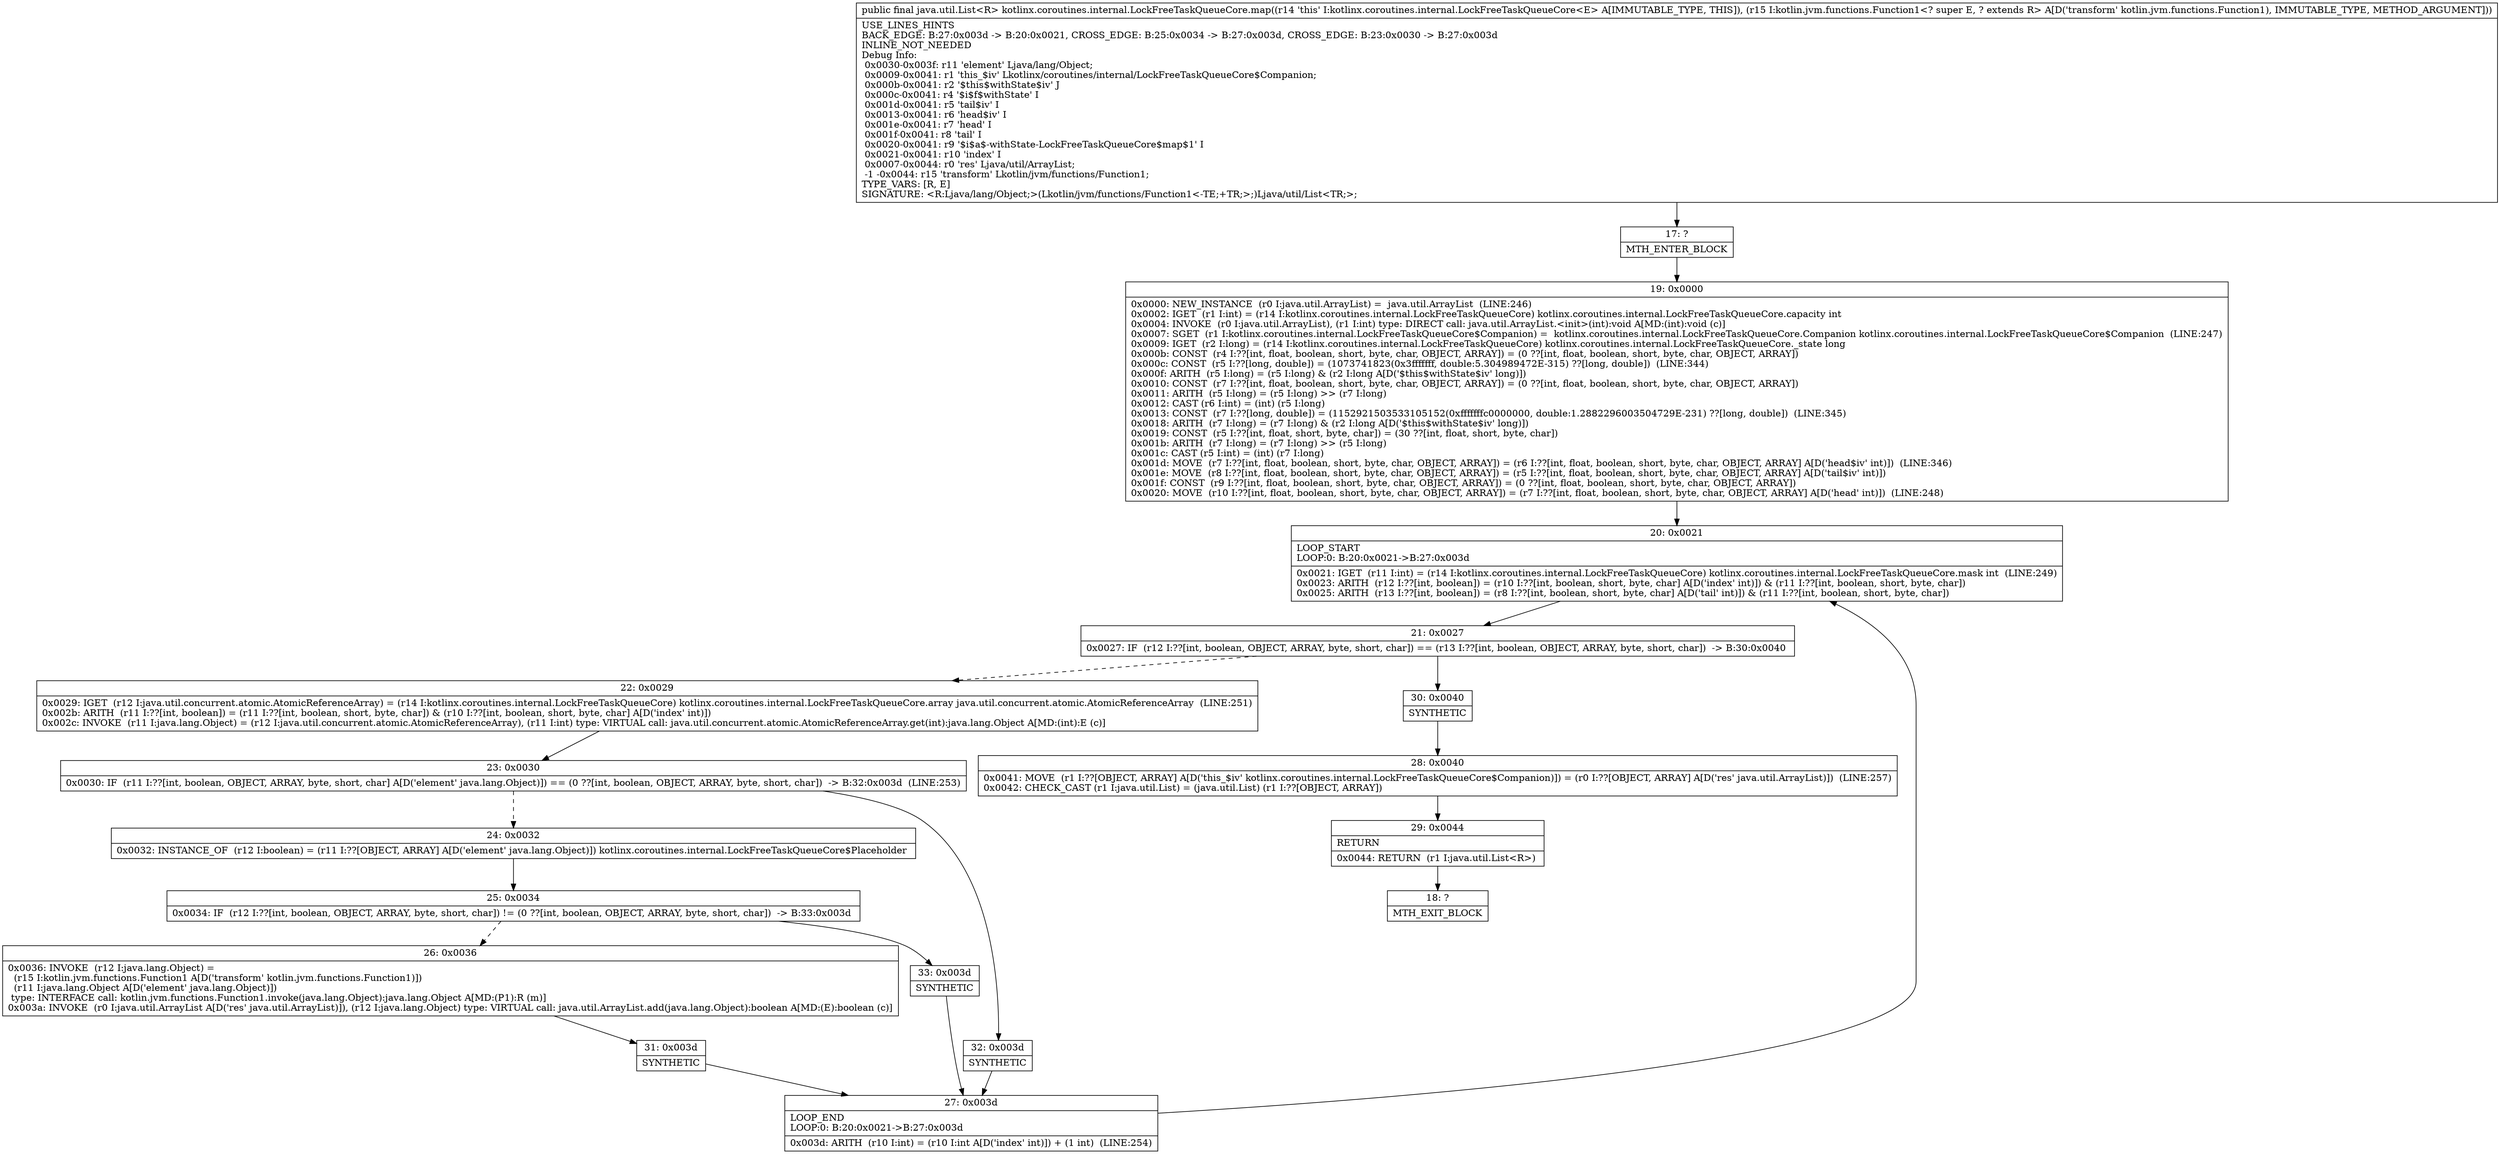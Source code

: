 digraph "CFG forkotlinx.coroutines.internal.LockFreeTaskQueueCore.map(Lkotlin\/jvm\/functions\/Function1;)Ljava\/util\/List;" {
Node_17 [shape=record,label="{17\:\ ?|MTH_ENTER_BLOCK\l}"];
Node_19 [shape=record,label="{19\:\ 0x0000|0x0000: NEW_INSTANCE  (r0 I:java.util.ArrayList) =  java.util.ArrayList  (LINE:246)\l0x0002: IGET  (r1 I:int) = (r14 I:kotlinx.coroutines.internal.LockFreeTaskQueueCore) kotlinx.coroutines.internal.LockFreeTaskQueueCore.capacity int \l0x0004: INVOKE  (r0 I:java.util.ArrayList), (r1 I:int) type: DIRECT call: java.util.ArrayList.\<init\>(int):void A[MD:(int):void (c)]\l0x0007: SGET  (r1 I:kotlinx.coroutines.internal.LockFreeTaskQueueCore$Companion) =  kotlinx.coroutines.internal.LockFreeTaskQueueCore.Companion kotlinx.coroutines.internal.LockFreeTaskQueueCore$Companion  (LINE:247)\l0x0009: IGET  (r2 I:long) = (r14 I:kotlinx.coroutines.internal.LockFreeTaskQueueCore) kotlinx.coroutines.internal.LockFreeTaskQueueCore._state long \l0x000b: CONST  (r4 I:??[int, float, boolean, short, byte, char, OBJECT, ARRAY]) = (0 ??[int, float, boolean, short, byte, char, OBJECT, ARRAY]) \l0x000c: CONST  (r5 I:??[long, double]) = (1073741823(0x3fffffff, double:5.304989472E\-315) ??[long, double])  (LINE:344)\l0x000f: ARITH  (r5 I:long) = (r5 I:long) & (r2 I:long A[D('$this$withState$iv' long)]) \l0x0010: CONST  (r7 I:??[int, float, boolean, short, byte, char, OBJECT, ARRAY]) = (0 ??[int, float, boolean, short, byte, char, OBJECT, ARRAY]) \l0x0011: ARITH  (r5 I:long) = (r5 I:long) \>\> (r7 I:long) \l0x0012: CAST (r6 I:int) = (int) (r5 I:long) \l0x0013: CONST  (r7 I:??[long, double]) = (1152921503533105152(0xfffffffc0000000, double:1.2882296003504729E\-231) ??[long, double])  (LINE:345)\l0x0018: ARITH  (r7 I:long) = (r7 I:long) & (r2 I:long A[D('$this$withState$iv' long)]) \l0x0019: CONST  (r5 I:??[int, float, short, byte, char]) = (30 ??[int, float, short, byte, char]) \l0x001b: ARITH  (r7 I:long) = (r7 I:long) \>\> (r5 I:long) \l0x001c: CAST (r5 I:int) = (int) (r7 I:long) \l0x001d: MOVE  (r7 I:??[int, float, boolean, short, byte, char, OBJECT, ARRAY]) = (r6 I:??[int, float, boolean, short, byte, char, OBJECT, ARRAY] A[D('head$iv' int)])  (LINE:346)\l0x001e: MOVE  (r8 I:??[int, float, boolean, short, byte, char, OBJECT, ARRAY]) = (r5 I:??[int, float, boolean, short, byte, char, OBJECT, ARRAY] A[D('tail$iv' int)]) \l0x001f: CONST  (r9 I:??[int, float, boolean, short, byte, char, OBJECT, ARRAY]) = (0 ??[int, float, boolean, short, byte, char, OBJECT, ARRAY]) \l0x0020: MOVE  (r10 I:??[int, float, boolean, short, byte, char, OBJECT, ARRAY]) = (r7 I:??[int, float, boolean, short, byte, char, OBJECT, ARRAY] A[D('head' int)])  (LINE:248)\l}"];
Node_20 [shape=record,label="{20\:\ 0x0021|LOOP_START\lLOOP:0: B:20:0x0021\-\>B:27:0x003d\l|0x0021: IGET  (r11 I:int) = (r14 I:kotlinx.coroutines.internal.LockFreeTaskQueueCore) kotlinx.coroutines.internal.LockFreeTaskQueueCore.mask int  (LINE:249)\l0x0023: ARITH  (r12 I:??[int, boolean]) = (r10 I:??[int, boolean, short, byte, char] A[D('index' int)]) & (r11 I:??[int, boolean, short, byte, char]) \l0x0025: ARITH  (r13 I:??[int, boolean]) = (r8 I:??[int, boolean, short, byte, char] A[D('tail' int)]) & (r11 I:??[int, boolean, short, byte, char]) \l}"];
Node_21 [shape=record,label="{21\:\ 0x0027|0x0027: IF  (r12 I:??[int, boolean, OBJECT, ARRAY, byte, short, char]) == (r13 I:??[int, boolean, OBJECT, ARRAY, byte, short, char])  \-\> B:30:0x0040 \l}"];
Node_22 [shape=record,label="{22\:\ 0x0029|0x0029: IGET  (r12 I:java.util.concurrent.atomic.AtomicReferenceArray) = (r14 I:kotlinx.coroutines.internal.LockFreeTaskQueueCore) kotlinx.coroutines.internal.LockFreeTaskQueueCore.array java.util.concurrent.atomic.AtomicReferenceArray  (LINE:251)\l0x002b: ARITH  (r11 I:??[int, boolean]) = (r11 I:??[int, boolean, short, byte, char]) & (r10 I:??[int, boolean, short, byte, char] A[D('index' int)]) \l0x002c: INVOKE  (r11 I:java.lang.Object) = (r12 I:java.util.concurrent.atomic.AtomicReferenceArray), (r11 I:int) type: VIRTUAL call: java.util.concurrent.atomic.AtomicReferenceArray.get(int):java.lang.Object A[MD:(int):E (c)]\l}"];
Node_23 [shape=record,label="{23\:\ 0x0030|0x0030: IF  (r11 I:??[int, boolean, OBJECT, ARRAY, byte, short, char] A[D('element' java.lang.Object)]) == (0 ??[int, boolean, OBJECT, ARRAY, byte, short, char])  \-\> B:32:0x003d  (LINE:253)\l}"];
Node_24 [shape=record,label="{24\:\ 0x0032|0x0032: INSTANCE_OF  (r12 I:boolean) = (r11 I:??[OBJECT, ARRAY] A[D('element' java.lang.Object)]) kotlinx.coroutines.internal.LockFreeTaskQueueCore$Placeholder \l}"];
Node_25 [shape=record,label="{25\:\ 0x0034|0x0034: IF  (r12 I:??[int, boolean, OBJECT, ARRAY, byte, short, char]) != (0 ??[int, boolean, OBJECT, ARRAY, byte, short, char])  \-\> B:33:0x003d \l}"];
Node_26 [shape=record,label="{26\:\ 0x0036|0x0036: INVOKE  (r12 I:java.lang.Object) = \l  (r15 I:kotlin.jvm.functions.Function1 A[D('transform' kotlin.jvm.functions.Function1)])\l  (r11 I:java.lang.Object A[D('element' java.lang.Object)])\l type: INTERFACE call: kotlin.jvm.functions.Function1.invoke(java.lang.Object):java.lang.Object A[MD:(P1):R (m)]\l0x003a: INVOKE  (r0 I:java.util.ArrayList A[D('res' java.util.ArrayList)]), (r12 I:java.lang.Object) type: VIRTUAL call: java.util.ArrayList.add(java.lang.Object):boolean A[MD:(E):boolean (c)]\l}"];
Node_31 [shape=record,label="{31\:\ 0x003d|SYNTHETIC\l}"];
Node_27 [shape=record,label="{27\:\ 0x003d|LOOP_END\lLOOP:0: B:20:0x0021\-\>B:27:0x003d\l|0x003d: ARITH  (r10 I:int) = (r10 I:int A[D('index' int)]) + (1 int)  (LINE:254)\l}"];
Node_33 [shape=record,label="{33\:\ 0x003d|SYNTHETIC\l}"];
Node_32 [shape=record,label="{32\:\ 0x003d|SYNTHETIC\l}"];
Node_30 [shape=record,label="{30\:\ 0x0040|SYNTHETIC\l}"];
Node_28 [shape=record,label="{28\:\ 0x0040|0x0041: MOVE  (r1 I:??[OBJECT, ARRAY] A[D('this_$iv' kotlinx.coroutines.internal.LockFreeTaskQueueCore$Companion)]) = (r0 I:??[OBJECT, ARRAY] A[D('res' java.util.ArrayList)])  (LINE:257)\l0x0042: CHECK_CAST (r1 I:java.util.List) = (java.util.List) (r1 I:??[OBJECT, ARRAY]) \l}"];
Node_29 [shape=record,label="{29\:\ 0x0044|RETURN\l|0x0044: RETURN  (r1 I:java.util.List\<R\>) \l}"];
Node_18 [shape=record,label="{18\:\ ?|MTH_EXIT_BLOCK\l}"];
MethodNode[shape=record,label="{public final java.util.List\<R\> kotlinx.coroutines.internal.LockFreeTaskQueueCore.map((r14 'this' I:kotlinx.coroutines.internal.LockFreeTaskQueueCore\<E\> A[IMMUTABLE_TYPE, THIS]), (r15 I:kotlin.jvm.functions.Function1\<? super E, ? extends R\> A[D('transform' kotlin.jvm.functions.Function1), IMMUTABLE_TYPE, METHOD_ARGUMENT]))  | USE_LINES_HINTS\lBACK_EDGE: B:27:0x003d \-\> B:20:0x0021, CROSS_EDGE: B:25:0x0034 \-\> B:27:0x003d, CROSS_EDGE: B:23:0x0030 \-\> B:27:0x003d\lINLINE_NOT_NEEDED\lDebug Info:\l  0x0030\-0x003f: r11 'element' Ljava\/lang\/Object;\l  0x0009\-0x0041: r1 'this_$iv' Lkotlinx\/coroutines\/internal\/LockFreeTaskQueueCore$Companion;\l  0x000b\-0x0041: r2 '$this$withState$iv' J\l  0x000c\-0x0041: r4 '$i$f$withState' I\l  0x001d\-0x0041: r5 'tail$iv' I\l  0x0013\-0x0041: r6 'head$iv' I\l  0x001e\-0x0041: r7 'head' I\l  0x001f\-0x0041: r8 'tail' I\l  0x0020\-0x0041: r9 '$i$a$\-withState\-LockFreeTaskQueueCore$map$1' I\l  0x0021\-0x0041: r10 'index' I\l  0x0007\-0x0044: r0 'res' Ljava\/util\/ArrayList;\l  \-1 \-0x0044: r15 'transform' Lkotlin\/jvm\/functions\/Function1;\lTYPE_VARS: [R, E]\lSIGNATURE: \<R:Ljava\/lang\/Object;\>(Lkotlin\/jvm\/functions\/Function1\<\-TE;+TR;\>;)Ljava\/util\/List\<TR;\>;\l}"];
MethodNode -> Node_17;Node_17 -> Node_19;
Node_19 -> Node_20;
Node_20 -> Node_21;
Node_21 -> Node_22[style=dashed];
Node_21 -> Node_30;
Node_22 -> Node_23;
Node_23 -> Node_24[style=dashed];
Node_23 -> Node_32;
Node_24 -> Node_25;
Node_25 -> Node_26[style=dashed];
Node_25 -> Node_33;
Node_26 -> Node_31;
Node_31 -> Node_27;
Node_27 -> Node_20;
Node_33 -> Node_27;
Node_32 -> Node_27;
Node_30 -> Node_28;
Node_28 -> Node_29;
Node_29 -> Node_18;
}

